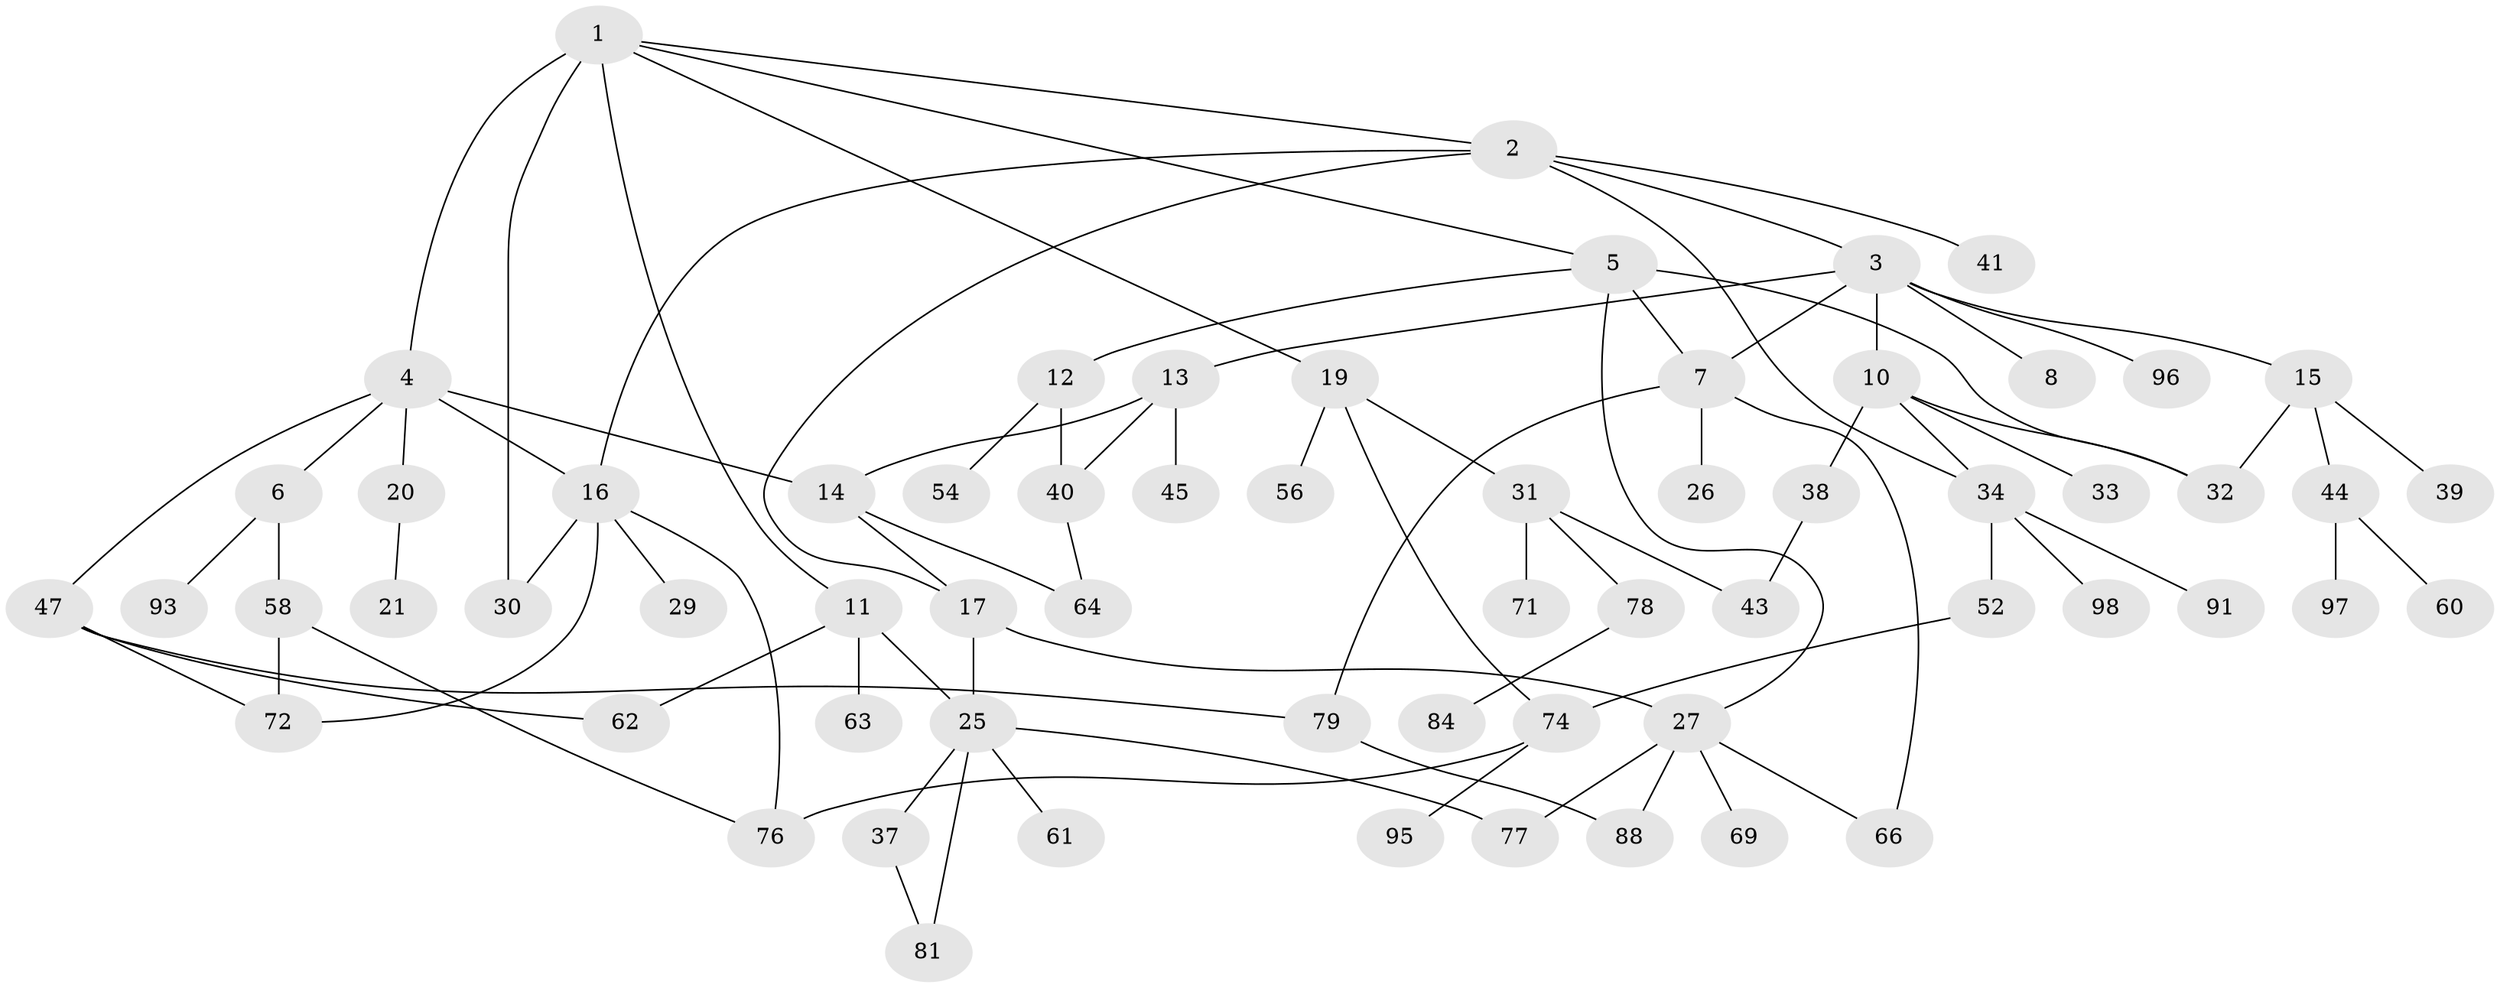 // original degree distribution, {6: 0.05, 7: 0.01, 5: 0.04, 3: 0.22, 4: 0.1, 1: 0.29, 2: 0.29}
// Generated by graph-tools (version 1.1) at 2025/11/02/21/25 10:11:06]
// undirected, 64 vertices, 87 edges
graph export_dot {
graph [start="1"]
  node [color=gray90,style=filled];
  1 [super="+87"];
  2 [super="+48"];
  3 [super="+9"];
  4 [super="+23"];
  5 [super="+51"];
  6 [super="+49"];
  7 [super="+18"];
  8;
  10 [super="+28"];
  11 [super="+94"];
  12 [super="+46"];
  13 [super="+83"];
  14 [super="+68"];
  15 [super="+22"];
  16 [super="+57"];
  17 [super="+24"];
  19 [super="+67"];
  20;
  21;
  25 [super="+65"];
  26;
  27 [super="+36"];
  29;
  30 [super="+35"];
  31 [super="+70"];
  32 [super="+75"];
  33 [super="+42"];
  34 [super="+55"];
  37 [super="+89"];
  38;
  39 [super="+85"];
  40 [super="+92"];
  41;
  43 [super="+59"];
  44 [super="+50"];
  45;
  47 [super="+53"];
  52;
  54;
  56;
  58 [super="+73"];
  60;
  61;
  62 [super="+90"];
  63;
  64;
  66;
  69;
  71;
  72 [super="+86"];
  74 [super="+100"];
  76 [super="+82"];
  77;
  78;
  79 [super="+80"];
  81;
  84 [super="+99"];
  88;
  91;
  93;
  95;
  96;
  97;
  98;
  1 -- 2;
  1 -- 4;
  1 -- 5;
  1 -- 11;
  1 -- 19;
  1 -- 30;
  2 -- 3;
  2 -- 17;
  2 -- 34;
  2 -- 41;
  2 -- 16;
  3 -- 7;
  3 -- 8;
  3 -- 10;
  3 -- 15;
  3 -- 96;
  3 -- 13;
  4 -- 6;
  4 -- 16;
  4 -- 20;
  4 -- 47;
  4 -- 14;
  5 -- 12;
  5 -- 27;
  5 -- 7;
  5 -- 32;
  6 -- 93;
  6 -- 58;
  7 -- 26;
  7 -- 66;
  7 -- 79;
  10 -- 32;
  10 -- 38;
  10 -- 33;
  10 -- 34;
  11 -- 25 [weight=2];
  11 -- 62;
  11 -- 63;
  12 -- 40;
  12 -- 54;
  13 -- 14;
  13 -- 45;
  13 -- 40;
  14 -- 64;
  14 -- 17 [weight=2];
  15 -- 39;
  15 -- 32;
  15 -- 44;
  16 -- 29;
  16 -- 30;
  16 -- 76;
  16 -- 72;
  17 -- 25;
  17 -- 27;
  19 -- 31;
  19 -- 56;
  19 -- 74;
  20 -- 21;
  25 -- 37;
  25 -- 61;
  25 -- 77;
  25 -- 81;
  27 -- 77;
  27 -- 66;
  27 -- 69;
  27 -- 88;
  31 -- 71;
  31 -- 78;
  31 -- 43;
  34 -- 52;
  34 -- 98;
  34 -- 91;
  37 -- 81;
  38 -- 43;
  40 -- 64;
  44 -- 60;
  44 -- 97;
  47 -- 79;
  47 -- 72;
  47 -- 62;
  52 -- 74;
  58 -- 72;
  58 -- 76;
  74 -- 95;
  74 -- 76;
  78 -- 84;
  79 -- 88;
}
